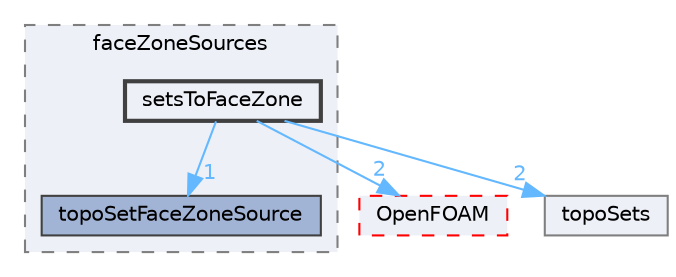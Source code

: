 digraph "src/meshTools/topoSet/faceZoneSources/setsToFaceZone"
{
 // LATEX_PDF_SIZE
  bgcolor="transparent";
  edge [fontname=Helvetica,fontsize=10,labelfontname=Helvetica,labelfontsize=10];
  node [fontname=Helvetica,fontsize=10,shape=box,height=0.2,width=0.4];
  compound=true
  subgraph clusterdir_8236830b69fc4f90aed9bd92c1772d77 {
    graph [ bgcolor="#edf0f7", pencolor="grey50", label="faceZoneSources", fontname=Helvetica,fontsize=10 style="filled,dashed", URL="dir_8236830b69fc4f90aed9bd92c1772d77.html",tooltip=""]
  dir_fd3717b4db6df24587d509fb12ff7d32 [label="topoSetFaceZoneSource", fillcolor="#a2b4d6", color="grey25", style="filled", URL="dir_fd3717b4db6df24587d509fb12ff7d32.html",tooltip=""];
  dir_27553ad6dbf213676199f7621ff8dbb5 [label="setsToFaceZone", fillcolor="#edf0f7", color="grey25", style="filled,bold", URL="dir_27553ad6dbf213676199f7621ff8dbb5.html",tooltip=""];
  }
  dir_c5473ff19b20e6ec4dfe5c310b3778a8 [label="OpenFOAM", fillcolor="#edf0f7", color="red", style="filled,dashed", URL="dir_c5473ff19b20e6ec4dfe5c310b3778a8.html",tooltip=""];
  dir_cf85cbbd7fd849cf972e2760b9b27a5d [label="topoSets", fillcolor="#edf0f7", color="grey50", style="filled", URL="dir_cf85cbbd7fd849cf972e2760b9b27a5d.html",tooltip=""];
  dir_27553ad6dbf213676199f7621ff8dbb5->dir_c5473ff19b20e6ec4dfe5c310b3778a8 [headlabel="2", labeldistance=1.5 headhref="dir_003496_002695.html" href="dir_003496_002695.html" color="steelblue1" fontcolor="steelblue1"];
  dir_27553ad6dbf213676199f7621ff8dbb5->dir_cf85cbbd7fd849cf972e2760b9b27a5d [headlabel="2", labeldistance=1.5 headhref="dir_003496_004081.html" href="dir_003496_004081.html" color="steelblue1" fontcolor="steelblue1"];
  dir_27553ad6dbf213676199f7621ff8dbb5->dir_fd3717b4db6df24587d509fb12ff7d32 [headlabel="1", labeldistance=1.5 headhref="dir_003496_004078.html" href="dir_003496_004078.html" color="steelblue1" fontcolor="steelblue1"];
}
